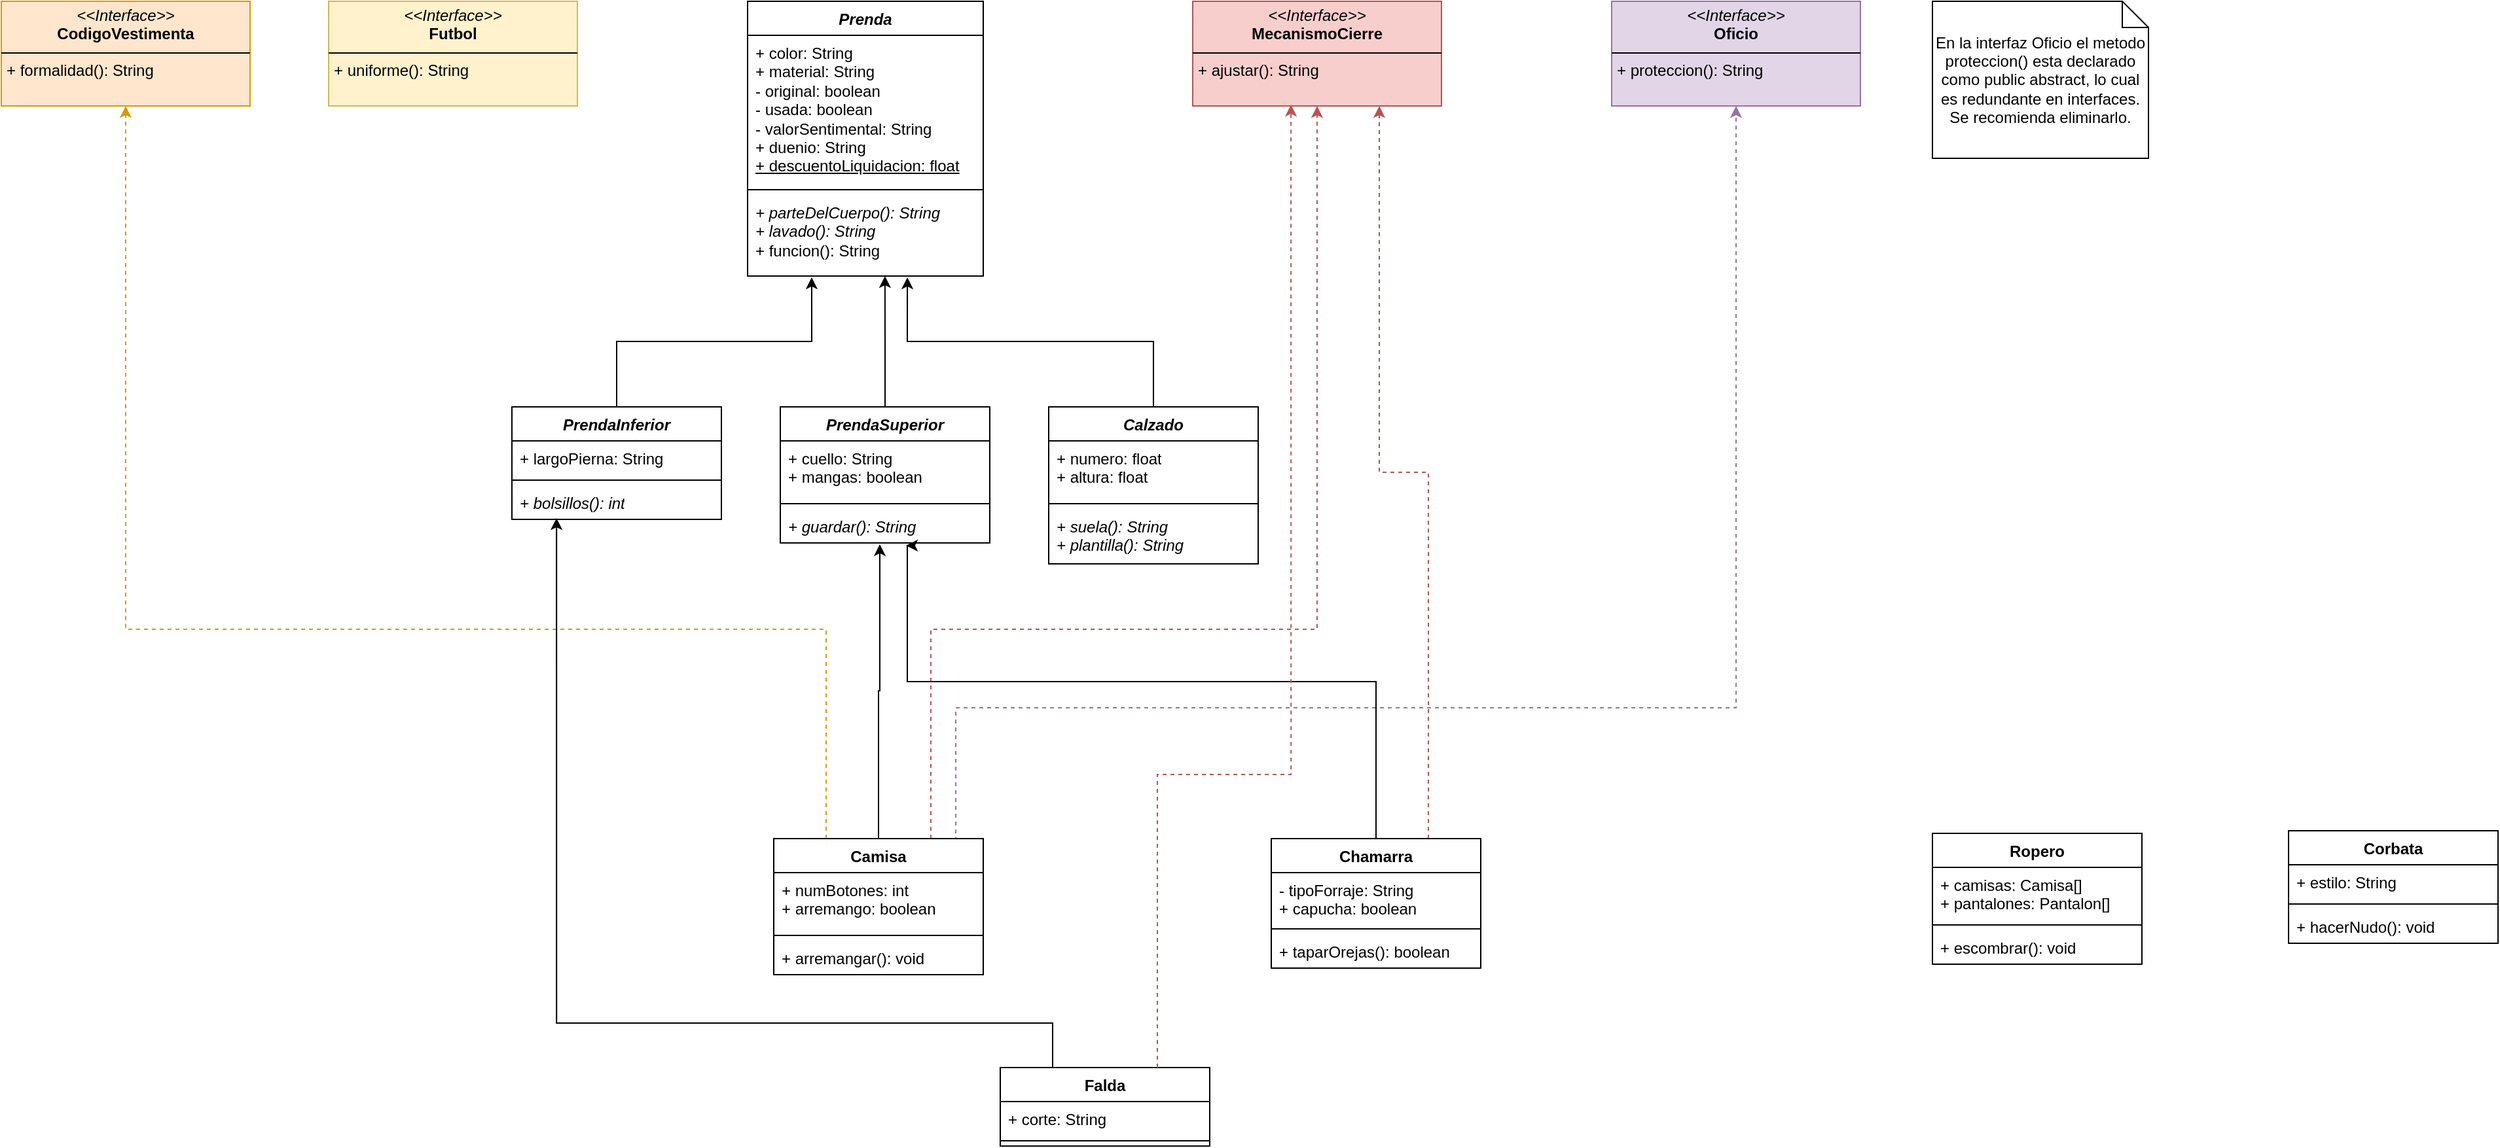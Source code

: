 <mxfile version="24.6.4" type="github">
  <diagram name="Page-1" id="Pg7Gvq5NjTDz21ge2rVp">
    <mxGraphModel dx="1834" dy="789" grid="0" gridSize="10" guides="1" tooltips="1" connect="1" arrows="1" fold="1" page="0" pageScale="1" pageWidth="850" pageHeight="1100" math="0" shadow="0">
      <root>
        <mxCell id="0" />
        <mxCell id="1" parent="0" />
        <mxCell id="J6csCWgUjrJ-LLhvEUAM-5" value="&lt;i&gt;Prenda&lt;/i&gt;" style="swimlane;fontStyle=1;align=center;verticalAlign=top;childLayout=stackLayout;horizontal=1;startSize=26;horizontalStack=0;resizeParent=1;resizeParentMax=0;resizeLast=0;collapsible=1;marginBottom=0;whiteSpace=wrap;html=1;" vertex="1" parent="1">
          <mxGeometry x="320" y="10" width="180" height="210" as="geometry" />
        </mxCell>
        <mxCell id="J6csCWgUjrJ-LLhvEUAM-6" value="+ color: String&lt;div&gt;+ material: String&lt;/div&gt;&lt;div&gt;- original: boolean&lt;/div&gt;&lt;div&gt;- usada: boolean&lt;/div&gt;&lt;div&gt;- valorSentimental: String&lt;/div&gt;&lt;div&gt;+ duenio: String&lt;/div&gt;&lt;div&gt;&lt;u&gt;+ descuentoLiquidacion: float&lt;/u&gt;&lt;/div&gt;" style="text;strokeColor=none;fillColor=none;align=left;verticalAlign=top;spacingLeft=4;spacingRight=4;overflow=hidden;rotatable=0;points=[[0,0.5],[1,0.5]];portConstraint=eastwest;whiteSpace=wrap;html=1;" vertex="1" parent="J6csCWgUjrJ-LLhvEUAM-5">
          <mxGeometry y="26" width="180" height="114" as="geometry" />
        </mxCell>
        <mxCell id="J6csCWgUjrJ-LLhvEUAM-7" value="" style="line;strokeWidth=1;fillColor=none;align=left;verticalAlign=middle;spacingTop=-1;spacingLeft=3;spacingRight=3;rotatable=0;labelPosition=right;points=[];portConstraint=eastwest;strokeColor=inherit;" vertex="1" parent="J6csCWgUjrJ-LLhvEUAM-5">
          <mxGeometry y="140" width="180" height="8" as="geometry" />
        </mxCell>
        <mxCell id="J6csCWgUjrJ-LLhvEUAM-8" value="&lt;i&gt;+ parteDelCuerpo(): String&lt;/i&gt;&lt;div&gt;&lt;i&gt;+ lavado(): String&lt;/i&gt;&lt;/div&gt;&lt;div&gt;+ funcion(): String&lt;/div&gt;" style="text;strokeColor=none;fillColor=none;align=left;verticalAlign=top;spacingLeft=4;spacingRight=4;overflow=hidden;rotatable=0;points=[[0,0.5],[1,0.5]];portConstraint=eastwest;whiteSpace=wrap;html=1;" vertex="1" parent="J6csCWgUjrJ-LLhvEUAM-5">
          <mxGeometry y="148" width="180" height="62" as="geometry" />
        </mxCell>
        <mxCell id="J6csCWgUjrJ-LLhvEUAM-9" value="&lt;i&gt;PrendaInferior&lt;/i&gt;" style="swimlane;fontStyle=1;align=center;verticalAlign=top;childLayout=stackLayout;horizontal=1;startSize=26;horizontalStack=0;resizeParent=1;resizeParentMax=0;resizeLast=0;collapsible=1;marginBottom=0;whiteSpace=wrap;html=1;" vertex="1" parent="1">
          <mxGeometry x="140" y="320" width="160" height="86" as="geometry" />
        </mxCell>
        <mxCell id="J6csCWgUjrJ-LLhvEUAM-10" value="+ largoPierna: String" style="text;strokeColor=none;fillColor=none;align=left;verticalAlign=top;spacingLeft=4;spacingRight=4;overflow=hidden;rotatable=0;points=[[0,0.5],[1,0.5]];portConstraint=eastwest;whiteSpace=wrap;html=1;" vertex="1" parent="J6csCWgUjrJ-LLhvEUAM-9">
          <mxGeometry y="26" width="160" height="26" as="geometry" />
        </mxCell>
        <mxCell id="J6csCWgUjrJ-LLhvEUAM-11" value="" style="line;strokeWidth=1;fillColor=none;align=left;verticalAlign=middle;spacingTop=-1;spacingLeft=3;spacingRight=3;rotatable=0;labelPosition=right;points=[];portConstraint=eastwest;strokeColor=inherit;" vertex="1" parent="J6csCWgUjrJ-LLhvEUAM-9">
          <mxGeometry y="52" width="160" height="8" as="geometry" />
        </mxCell>
        <mxCell id="J6csCWgUjrJ-LLhvEUAM-12" value="&lt;i&gt;+ bolsillos(): int&lt;/i&gt;" style="text;strokeColor=none;fillColor=none;align=left;verticalAlign=top;spacingLeft=4;spacingRight=4;overflow=hidden;rotatable=0;points=[[0,0.5],[1,0.5]];portConstraint=eastwest;whiteSpace=wrap;html=1;" vertex="1" parent="J6csCWgUjrJ-LLhvEUAM-9">
          <mxGeometry y="60" width="160" height="26" as="geometry" />
        </mxCell>
        <mxCell id="J6csCWgUjrJ-LLhvEUAM-13" value="&lt;i&gt;PrendaSuperior&lt;/i&gt;" style="swimlane;fontStyle=1;align=center;verticalAlign=top;childLayout=stackLayout;horizontal=1;startSize=26;horizontalStack=0;resizeParent=1;resizeParentMax=0;resizeLast=0;collapsible=1;marginBottom=0;whiteSpace=wrap;html=1;" vertex="1" parent="1">
          <mxGeometry x="345" y="320" width="160" height="104" as="geometry" />
        </mxCell>
        <mxCell id="J6csCWgUjrJ-LLhvEUAM-14" value="+ cuello: String&lt;div&gt;+ mangas: boolean&lt;/div&gt;" style="text;strokeColor=none;fillColor=none;align=left;verticalAlign=top;spacingLeft=4;spacingRight=4;overflow=hidden;rotatable=0;points=[[0,0.5],[1,0.5]];portConstraint=eastwest;whiteSpace=wrap;html=1;" vertex="1" parent="J6csCWgUjrJ-LLhvEUAM-13">
          <mxGeometry y="26" width="160" height="44" as="geometry" />
        </mxCell>
        <mxCell id="J6csCWgUjrJ-LLhvEUAM-15" value="" style="line;strokeWidth=1;fillColor=none;align=left;verticalAlign=middle;spacingTop=-1;spacingLeft=3;spacingRight=3;rotatable=0;labelPosition=right;points=[];portConstraint=eastwest;strokeColor=inherit;" vertex="1" parent="J6csCWgUjrJ-LLhvEUAM-13">
          <mxGeometry y="70" width="160" height="8" as="geometry" />
        </mxCell>
        <mxCell id="J6csCWgUjrJ-LLhvEUAM-16" value="&lt;i&gt;+ guardar(): String&lt;/i&gt;" style="text;strokeColor=none;fillColor=none;align=left;verticalAlign=top;spacingLeft=4;spacingRight=4;overflow=hidden;rotatable=0;points=[[0,0.5],[1,0.5]];portConstraint=eastwest;whiteSpace=wrap;html=1;" vertex="1" parent="J6csCWgUjrJ-LLhvEUAM-13">
          <mxGeometry y="78" width="160" height="26" as="geometry" />
        </mxCell>
        <mxCell id="J6csCWgUjrJ-LLhvEUAM-17" style="edgeStyle=orthogonalEdgeStyle;rounded=0;orthogonalLoop=1;jettySize=auto;html=1;exitX=0.5;exitY=0;exitDx=0;exitDy=0;entryX=0.272;entryY=1.016;entryDx=0;entryDy=0;entryPerimeter=0;" edge="1" parent="1" source="J6csCWgUjrJ-LLhvEUAM-9" target="J6csCWgUjrJ-LLhvEUAM-8">
          <mxGeometry relative="1" as="geometry" />
        </mxCell>
        <mxCell id="J6csCWgUjrJ-LLhvEUAM-19" style="edgeStyle=orthogonalEdgeStyle;rounded=0;orthogonalLoop=1;jettySize=auto;html=1;exitX=0.5;exitY=0;exitDx=0;exitDy=0;entryX=0.583;entryY=1;entryDx=0;entryDy=0;entryPerimeter=0;" edge="1" parent="1" source="J6csCWgUjrJ-LLhvEUAM-13" target="J6csCWgUjrJ-LLhvEUAM-8">
          <mxGeometry relative="1" as="geometry" />
        </mxCell>
        <mxCell id="J6csCWgUjrJ-LLhvEUAM-20" value="&lt;i&gt;Calzado&lt;/i&gt;" style="swimlane;fontStyle=1;align=center;verticalAlign=top;childLayout=stackLayout;horizontal=1;startSize=26;horizontalStack=0;resizeParent=1;resizeParentMax=0;resizeLast=0;collapsible=1;marginBottom=0;whiteSpace=wrap;html=1;" vertex="1" parent="1">
          <mxGeometry x="550" y="320" width="160" height="120" as="geometry" />
        </mxCell>
        <mxCell id="J6csCWgUjrJ-LLhvEUAM-21" value="+ numero: float&lt;div&gt;+ altura: float&lt;/div&gt;" style="text;strokeColor=none;fillColor=none;align=left;verticalAlign=top;spacingLeft=4;spacingRight=4;overflow=hidden;rotatable=0;points=[[0,0.5],[1,0.5]];portConstraint=eastwest;whiteSpace=wrap;html=1;" vertex="1" parent="J6csCWgUjrJ-LLhvEUAM-20">
          <mxGeometry y="26" width="160" height="44" as="geometry" />
        </mxCell>
        <mxCell id="J6csCWgUjrJ-LLhvEUAM-22" value="" style="line;strokeWidth=1;fillColor=none;align=left;verticalAlign=middle;spacingTop=-1;spacingLeft=3;spacingRight=3;rotatable=0;labelPosition=right;points=[];portConstraint=eastwest;strokeColor=inherit;" vertex="1" parent="J6csCWgUjrJ-LLhvEUAM-20">
          <mxGeometry y="70" width="160" height="8" as="geometry" />
        </mxCell>
        <mxCell id="J6csCWgUjrJ-LLhvEUAM-23" value="&lt;i&gt;+ suela(): String&lt;/i&gt;&lt;div&gt;&lt;i&gt;+ plantilla(): String&lt;/i&gt;&lt;/div&gt;" style="text;strokeColor=none;fillColor=none;align=left;verticalAlign=top;spacingLeft=4;spacingRight=4;overflow=hidden;rotatable=0;points=[[0,0.5],[1,0.5]];portConstraint=eastwest;whiteSpace=wrap;html=1;" vertex="1" parent="J6csCWgUjrJ-LLhvEUAM-20">
          <mxGeometry y="78" width="160" height="42" as="geometry" />
        </mxCell>
        <mxCell id="J6csCWgUjrJ-LLhvEUAM-24" style="edgeStyle=orthogonalEdgeStyle;rounded=0;orthogonalLoop=1;jettySize=auto;html=1;exitX=0.5;exitY=0;exitDx=0;exitDy=0;entryX=0.678;entryY=1.016;entryDx=0;entryDy=0;entryPerimeter=0;" edge="1" parent="1" source="J6csCWgUjrJ-LLhvEUAM-20" target="J6csCWgUjrJ-LLhvEUAM-8">
          <mxGeometry relative="1" as="geometry" />
        </mxCell>
        <mxCell id="J6csCWgUjrJ-LLhvEUAM-25" value="&lt;p style=&quot;margin:0px;margin-top:4px;text-align:center;&quot;&gt;&lt;i&gt;&amp;lt;&amp;lt;Interface&amp;gt;&amp;gt;&lt;/i&gt;&lt;br&gt;&lt;b&gt;CodigoVestimenta&lt;/b&gt;&lt;/p&gt;&lt;hr size=&quot;1&quot; style=&quot;border-style:solid;&quot;&gt;&lt;p style=&quot;margin:0px;margin-left:4px;&quot;&gt;+ formalidad(): String&lt;br&gt;&lt;/p&gt;" style="verticalAlign=top;align=left;overflow=fill;html=1;whiteSpace=wrap;fillColor=#ffe6cc;strokeColor=#d79b00;" vertex="1" parent="1">
          <mxGeometry x="-250" y="10" width="190" height="80" as="geometry" />
        </mxCell>
        <mxCell id="J6csCWgUjrJ-LLhvEUAM-27" value="&lt;p style=&quot;margin:0px;margin-top:4px;text-align:center;&quot;&gt;&lt;i&gt;&amp;lt;&amp;lt;Interface&amp;gt;&amp;gt;&lt;/i&gt;&lt;br&gt;&lt;b&gt;Futbol&lt;/b&gt;&lt;/p&gt;&lt;hr size=&quot;1&quot; style=&quot;border-style:solid;&quot;&gt;&lt;p style=&quot;margin:0px;margin-left:4px;&quot;&gt;+ uniforme(): String&lt;br&gt;&lt;/p&gt;" style="verticalAlign=top;align=left;overflow=fill;html=1;whiteSpace=wrap;fillColor=#fff2cc;strokeColor=#d6b656;" vertex="1" parent="1">
          <mxGeometry y="10" width="190" height="80" as="geometry" />
        </mxCell>
        <mxCell id="J6csCWgUjrJ-LLhvEUAM-28" value="&lt;p style=&quot;margin:0px;margin-top:4px;text-align:center;&quot;&gt;&lt;i&gt;&amp;lt;&amp;lt;Interface&amp;gt;&amp;gt;&lt;/i&gt;&lt;br&gt;&lt;b&gt;MecanismoCierre&lt;/b&gt;&lt;/p&gt;&lt;hr size=&quot;1&quot; style=&quot;border-style:solid;&quot;&gt;&lt;p style=&quot;margin:0px;margin-left:4px;&quot;&gt;&lt;span style=&quot;background-color: initial;&quot;&gt;+ ajustar(): String&lt;/span&gt;&lt;/p&gt;" style="verticalAlign=top;align=left;overflow=fill;html=1;whiteSpace=wrap;fillColor=#f8cecc;strokeColor=#b85450;" vertex="1" parent="1">
          <mxGeometry x="660" y="10" width="190" height="80" as="geometry" />
        </mxCell>
        <mxCell id="J6csCWgUjrJ-LLhvEUAM-29" value="&lt;p style=&quot;margin:0px;margin-top:4px;text-align:center;&quot;&gt;&lt;i&gt;&amp;lt;&amp;lt;Interface&amp;gt;&amp;gt;&lt;/i&gt;&lt;br&gt;&lt;b&gt;Oficio&lt;/b&gt;&lt;/p&gt;&lt;hr size=&quot;1&quot; style=&quot;border-style:solid;&quot;&gt;&lt;p style=&quot;margin:0px;margin-left:4px;&quot;&gt;+ proteccion(): String&lt;br&gt;&lt;/p&gt;" style="verticalAlign=top;align=left;overflow=fill;html=1;whiteSpace=wrap;fillColor=#e1d5e7;strokeColor=#9673a6;" vertex="1" parent="1">
          <mxGeometry x="980" y="10" width="190" height="80" as="geometry" />
        </mxCell>
        <mxCell id="J6csCWgUjrJ-LLhvEUAM-39" style="edgeStyle=orthogonalEdgeStyle;rounded=0;orthogonalLoop=1;jettySize=auto;html=1;exitX=0.25;exitY=0;exitDx=0;exitDy=0;entryX=0.5;entryY=1;entryDx=0;entryDy=0;dashed=1;fillColor=#ffe6cc;strokeColor=#d79b00;" edge="1" parent="1" source="J6csCWgUjrJ-LLhvEUAM-30" target="J6csCWgUjrJ-LLhvEUAM-25">
          <mxGeometry relative="1" as="geometry">
            <Array as="points">
              <mxPoint x="380" y="490" />
              <mxPoint x="-155" y="490" />
            </Array>
          </mxGeometry>
        </mxCell>
        <mxCell id="J6csCWgUjrJ-LLhvEUAM-40" style="edgeStyle=orthogonalEdgeStyle;rounded=0;orthogonalLoop=1;jettySize=auto;html=1;exitX=0.75;exitY=0;exitDx=0;exitDy=0;entryX=0.5;entryY=1;entryDx=0;entryDy=0;dashed=1;fillColor=#f8cecc;strokeColor=#b85450;" edge="1" parent="1" source="J6csCWgUjrJ-LLhvEUAM-30" target="J6csCWgUjrJ-LLhvEUAM-28">
          <mxGeometry relative="1" as="geometry">
            <Array as="points">
              <mxPoint x="460" y="490" />
              <mxPoint x="755" y="490" />
            </Array>
          </mxGeometry>
        </mxCell>
        <mxCell id="J6csCWgUjrJ-LLhvEUAM-41" style="edgeStyle=orthogonalEdgeStyle;rounded=0;orthogonalLoop=1;jettySize=auto;html=1;entryX=0.5;entryY=1;entryDx=0;entryDy=0;dashed=1;fillColor=#e1d5e7;strokeColor=#9673a6;exitX=0.869;exitY=0.019;exitDx=0;exitDy=0;exitPerimeter=0;" edge="1" parent="1" source="J6csCWgUjrJ-LLhvEUAM-30" target="J6csCWgUjrJ-LLhvEUAM-29">
          <mxGeometry relative="1" as="geometry">
            <mxPoint x="468" y="646" as="sourcePoint" />
            <Array as="points">
              <mxPoint x="479" y="550" />
              <mxPoint x="1075" y="550" />
            </Array>
          </mxGeometry>
        </mxCell>
        <mxCell id="J6csCWgUjrJ-LLhvEUAM-30" value="Camisa" style="swimlane;fontStyle=1;align=center;verticalAlign=top;childLayout=stackLayout;horizontal=1;startSize=26;horizontalStack=0;resizeParent=1;resizeParentMax=0;resizeLast=0;collapsible=1;marginBottom=0;whiteSpace=wrap;html=1;" vertex="1" parent="1">
          <mxGeometry x="340" y="650" width="160" height="104" as="geometry" />
        </mxCell>
        <mxCell id="J6csCWgUjrJ-LLhvEUAM-31" value="+ numBotones: int&lt;div&gt;+ arremango: boolean&lt;/div&gt;" style="text;strokeColor=none;fillColor=none;align=left;verticalAlign=top;spacingLeft=4;spacingRight=4;overflow=hidden;rotatable=0;points=[[0,0.5],[1,0.5]];portConstraint=eastwest;whiteSpace=wrap;html=1;" vertex="1" parent="J6csCWgUjrJ-LLhvEUAM-30">
          <mxGeometry y="26" width="160" height="44" as="geometry" />
        </mxCell>
        <mxCell id="J6csCWgUjrJ-LLhvEUAM-32" value="" style="line;strokeWidth=1;fillColor=none;align=left;verticalAlign=middle;spacingTop=-1;spacingLeft=3;spacingRight=3;rotatable=0;labelPosition=right;points=[];portConstraint=eastwest;strokeColor=inherit;" vertex="1" parent="J6csCWgUjrJ-LLhvEUAM-30">
          <mxGeometry y="70" width="160" height="8" as="geometry" />
        </mxCell>
        <mxCell id="J6csCWgUjrJ-LLhvEUAM-33" value="+ arremangar(): void" style="text;strokeColor=none;fillColor=none;align=left;verticalAlign=top;spacingLeft=4;spacingRight=4;overflow=hidden;rotatable=0;points=[[0,0.5],[1,0.5]];portConstraint=eastwest;whiteSpace=wrap;html=1;" vertex="1" parent="J6csCWgUjrJ-LLhvEUAM-30">
          <mxGeometry y="78" width="160" height="26" as="geometry" />
        </mxCell>
        <mxCell id="J6csCWgUjrJ-LLhvEUAM-35" style="edgeStyle=orthogonalEdgeStyle;rounded=0;orthogonalLoop=1;jettySize=auto;html=1;exitX=0.5;exitY=0;exitDx=0;exitDy=0;entryX=0.475;entryY=1.038;entryDx=0;entryDy=0;entryPerimeter=0;" edge="1" parent="1" source="J6csCWgUjrJ-LLhvEUAM-30" target="J6csCWgUjrJ-LLhvEUAM-16">
          <mxGeometry relative="1" as="geometry" />
        </mxCell>
        <mxCell id="J6csCWgUjrJ-LLhvEUAM-36" value="En la interfaz Oficio el metodo proteccion() esta declarado como public abstract, lo cual es redundante en interfaces. Se recomienda eliminarlo." style="shape=note;size=20;whiteSpace=wrap;html=1;" vertex="1" parent="1">
          <mxGeometry x="1225" y="10" width="165" height="120" as="geometry" />
        </mxCell>
        <mxCell id="J6csCWgUjrJ-LLhvEUAM-47" style="edgeStyle=orthogonalEdgeStyle;rounded=0;orthogonalLoop=1;jettySize=auto;html=1;exitX=0.75;exitY=0;exitDx=0;exitDy=0;entryX=0.75;entryY=1;entryDx=0;entryDy=0;fillColor=#f8cecc;strokeColor=#b85450;dashed=1;" edge="1" parent="1" source="J6csCWgUjrJ-LLhvEUAM-42" target="J6csCWgUjrJ-LLhvEUAM-28">
          <mxGeometry relative="1" as="geometry" />
        </mxCell>
        <mxCell id="J6csCWgUjrJ-LLhvEUAM-42" value="Chamarra" style="swimlane;fontStyle=1;align=center;verticalAlign=top;childLayout=stackLayout;horizontal=1;startSize=26;horizontalStack=0;resizeParent=1;resizeParentMax=0;resizeLast=0;collapsible=1;marginBottom=0;whiteSpace=wrap;html=1;" vertex="1" parent="1">
          <mxGeometry x="720" y="650" width="160" height="99" as="geometry" />
        </mxCell>
        <mxCell id="J6csCWgUjrJ-LLhvEUAM-43" value="- tipoForraje: String&lt;div&gt;+ capucha: boolean&lt;/div&gt;" style="text;strokeColor=none;fillColor=none;align=left;verticalAlign=top;spacingLeft=4;spacingRight=4;overflow=hidden;rotatable=0;points=[[0,0.5],[1,0.5]];portConstraint=eastwest;whiteSpace=wrap;html=1;" vertex="1" parent="J6csCWgUjrJ-LLhvEUAM-42">
          <mxGeometry y="26" width="160" height="39" as="geometry" />
        </mxCell>
        <mxCell id="J6csCWgUjrJ-LLhvEUAM-44" value="" style="line;strokeWidth=1;fillColor=none;align=left;verticalAlign=middle;spacingTop=-1;spacingLeft=3;spacingRight=3;rotatable=0;labelPosition=right;points=[];portConstraint=eastwest;strokeColor=inherit;" vertex="1" parent="J6csCWgUjrJ-LLhvEUAM-42">
          <mxGeometry y="65" width="160" height="8" as="geometry" />
        </mxCell>
        <mxCell id="J6csCWgUjrJ-LLhvEUAM-45" value="+ taparOrejas(): boolean" style="text;strokeColor=none;fillColor=none;align=left;verticalAlign=top;spacingLeft=4;spacingRight=4;overflow=hidden;rotatable=0;points=[[0,0.5],[1,0.5]];portConstraint=eastwest;whiteSpace=wrap;html=1;" vertex="1" parent="J6csCWgUjrJ-LLhvEUAM-42">
          <mxGeometry y="73" width="160" height="26" as="geometry" />
        </mxCell>
        <mxCell id="J6csCWgUjrJ-LLhvEUAM-46" style="edgeStyle=orthogonalEdgeStyle;rounded=0;orthogonalLoop=1;jettySize=auto;html=1;exitX=0.5;exitY=0;exitDx=0;exitDy=0;entryX=0.6;entryY=1.077;entryDx=0;entryDy=0;entryPerimeter=0;" edge="1" parent="1" source="J6csCWgUjrJ-LLhvEUAM-42" target="J6csCWgUjrJ-LLhvEUAM-16">
          <mxGeometry relative="1" as="geometry">
            <Array as="points">
              <mxPoint x="800" y="530" />
              <mxPoint x="442" y="530" />
            </Array>
          </mxGeometry>
        </mxCell>
        <mxCell id="J6csCWgUjrJ-LLhvEUAM-48" value="Corbata" style="swimlane;fontStyle=1;align=center;verticalAlign=top;childLayout=stackLayout;horizontal=1;startSize=26;horizontalStack=0;resizeParent=1;resizeParentMax=0;resizeLast=0;collapsible=1;marginBottom=0;whiteSpace=wrap;html=1;" vertex="1" parent="1">
          <mxGeometry x="1497" y="644" width="160" height="86" as="geometry" />
        </mxCell>
        <mxCell id="J6csCWgUjrJ-LLhvEUAM-49" value="+ estilo: String" style="text;strokeColor=none;fillColor=none;align=left;verticalAlign=top;spacingLeft=4;spacingRight=4;overflow=hidden;rotatable=0;points=[[0,0.5],[1,0.5]];portConstraint=eastwest;whiteSpace=wrap;html=1;" vertex="1" parent="J6csCWgUjrJ-LLhvEUAM-48">
          <mxGeometry y="26" width="160" height="26" as="geometry" />
        </mxCell>
        <mxCell id="J6csCWgUjrJ-LLhvEUAM-50" value="" style="line;strokeWidth=1;fillColor=none;align=left;verticalAlign=middle;spacingTop=-1;spacingLeft=3;spacingRight=3;rotatable=0;labelPosition=right;points=[];portConstraint=eastwest;strokeColor=inherit;" vertex="1" parent="J6csCWgUjrJ-LLhvEUAM-48">
          <mxGeometry y="52" width="160" height="8" as="geometry" />
        </mxCell>
        <mxCell id="J6csCWgUjrJ-LLhvEUAM-51" value="+ hacerNudo(): void" style="text;strokeColor=none;fillColor=none;align=left;verticalAlign=top;spacingLeft=4;spacingRight=4;overflow=hidden;rotatable=0;points=[[0,0.5],[1,0.5]];portConstraint=eastwest;whiteSpace=wrap;html=1;" vertex="1" parent="J6csCWgUjrJ-LLhvEUAM-48">
          <mxGeometry y="60" width="160" height="26" as="geometry" />
        </mxCell>
        <mxCell id="J6csCWgUjrJ-LLhvEUAM-52" value="Ropero" style="swimlane;fontStyle=1;align=center;verticalAlign=top;childLayout=stackLayout;horizontal=1;startSize=26;horizontalStack=0;resizeParent=1;resizeParentMax=0;resizeLast=0;collapsible=1;marginBottom=0;whiteSpace=wrap;html=1;" vertex="1" parent="1">
          <mxGeometry x="1225" y="646" width="160" height="100" as="geometry" />
        </mxCell>
        <mxCell id="J6csCWgUjrJ-LLhvEUAM-53" value="+ camisas: Camisa[]&lt;div&gt;+ pantalones: Pantalon[]&lt;/div&gt;" style="text;strokeColor=none;fillColor=none;align=left;verticalAlign=top;spacingLeft=4;spacingRight=4;overflow=hidden;rotatable=0;points=[[0,0.5],[1,0.5]];portConstraint=eastwest;whiteSpace=wrap;html=1;" vertex="1" parent="J6csCWgUjrJ-LLhvEUAM-52">
          <mxGeometry y="26" width="160" height="40" as="geometry" />
        </mxCell>
        <mxCell id="J6csCWgUjrJ-LLhvEUAM-54" value="" style="line;strokeWidth=1;fillColor=none;align=left;verticalAlign=middle;spacingTop=-1;spacingLeft=3;spacingRight=3;rotatable=0;labelPosition=right;points=[];portConstraint=eastwest;strokeColor=inherit;" vertex="1" parent="J6csCWgUjrJ-LLhvEUAM-52">
          <mxGeometry y="66" width="160" height="8" as="geometry" />
        </mxCell>
        <mxCell id="J6csCWgUjrJ-LLhvEUAM-55" value="+ escombrar(): void" style="text;strokeColor=none;fillColor=none;align=left;verticalAlign=top;spacingLeft=4;spacingRight=4;overflow=hidden;rotatable=0;points=[[0,0.5],[1,0.5]];portConstraint=eastwest;whiteSpace=wrap;html=1;" vertex="1" parent="J6csCWgUjrJ-LLhvEUAM-52">
          <mxGeometry y="74" width="160" height="26" as="geometry" />
        </mxCell>
        <mxCell id="J6csCWgUjrJ-LLhvEUAM-56" value="Falda" style="swimlane;fontStyle=1;align=center;verticalAlign=top;childLayout=stackLayout;horizontal=1;startSize=26;horizontalStack=0;resizeParent=1;resizeParentMax=0;resizeLast=0;collapsible=1;marginBottom=0;whiteSpace=wrap;html=1;" vertex="1" parent="1">
          <mxGeometry x="513" y="825" width="160" height="60" as="geometry" />
        </mxCell>
        <mxCell id="J6csCWgUjrJ-LLhvEUAM-57" value="+ corte: String" style="text;strokeColor=none;fillColor=none;align=left;verticalAlign=top;spacingLeft=4;spacingRight=4;overflow=hidden;rotatable=0;points=[[0,0.5],[1,0.5]];portConstraint=eastwest;whiteSpace=wrap;html=1;" vertex="1" parent="J6csCWgUjrJ-LLhvEUAM-56">
          <mxGeometry y="26" width="160" height="26" as="geometry" />
        </mxCell>
        <mxCell id="J6csCWgUjrJ-LLhvEUAM-58" value="" style="line;strokeWidth=1;fillColor=none;align=left;verticalAlign=middle;spacingTop=-1;spacingLeft=3;spacingRight=3;rotatable=0;labelPosition=right;points=[];portConstraint=eastwest;strokeColor=inherit;" vertex="1" parent="J6csCWgUjrJ-LLhvEUAM-56">
          <mxGeometry y="52" width="160" height="8" as="geometry" />
        </mxCell>
        <mxCell id="J6csCWgUjrJ-LLhvEUAM-62" style="edgeStyle=orthogonalEdgeStyle;rounded=0;orthogonalLoop=1;jettySize=auto;html=1;exitX=0.25;exitY=0;exitDx=0;exitDy=0;entryX=0.213;entryY=0.962;entryDx=0;entryDy=0;entryPerimeter=0;" edge="1" parent="1" source="J6csCWgUjrJ-LLhvEUAM-56" target="J6csCWgUjrJ-LLhvEUAM-12">
          <mxGeometry relative="1" as="geometry">
            <Array as="points">
              <mxPoint x="553" y="791" />
              <mxPoint x="174" y="791" />
            </Array>
          </mxGeometry>
        </mxCell>
        <mxCell id="J6csCWgUjrJ-LLhvEUAM-63" style="edgeStyle=orthogonalEdgeStyle;rounded=0;orthogonalLoop=1;jettySize=auto;html=1;exitX=0.75;exitY=0;exitDx=0;exitDy=0;entryX=0.395;entryY=0.988;entryDx=0;entryDy=0;entryPerimeter=0;fillColor=#f8cecc;strokeColor=#b85450;dashed=1;" edge="1" parent="1" source="J6csCWgUjrJ-LLhvEUAM-56" target="J6csCWgUjrJ-LLhvEUAM-28">
          <mxGeometry relative="1" as="geometry">
            <Array as="points">
              <mxPoint x="633" y="601" />
              <mxPoint x="735" y="601" />
            </Array>
          </mxGeometry>
        </mxCell>
      </root>
    </mxGraphModel>
  </diagram>
</mxfile>
